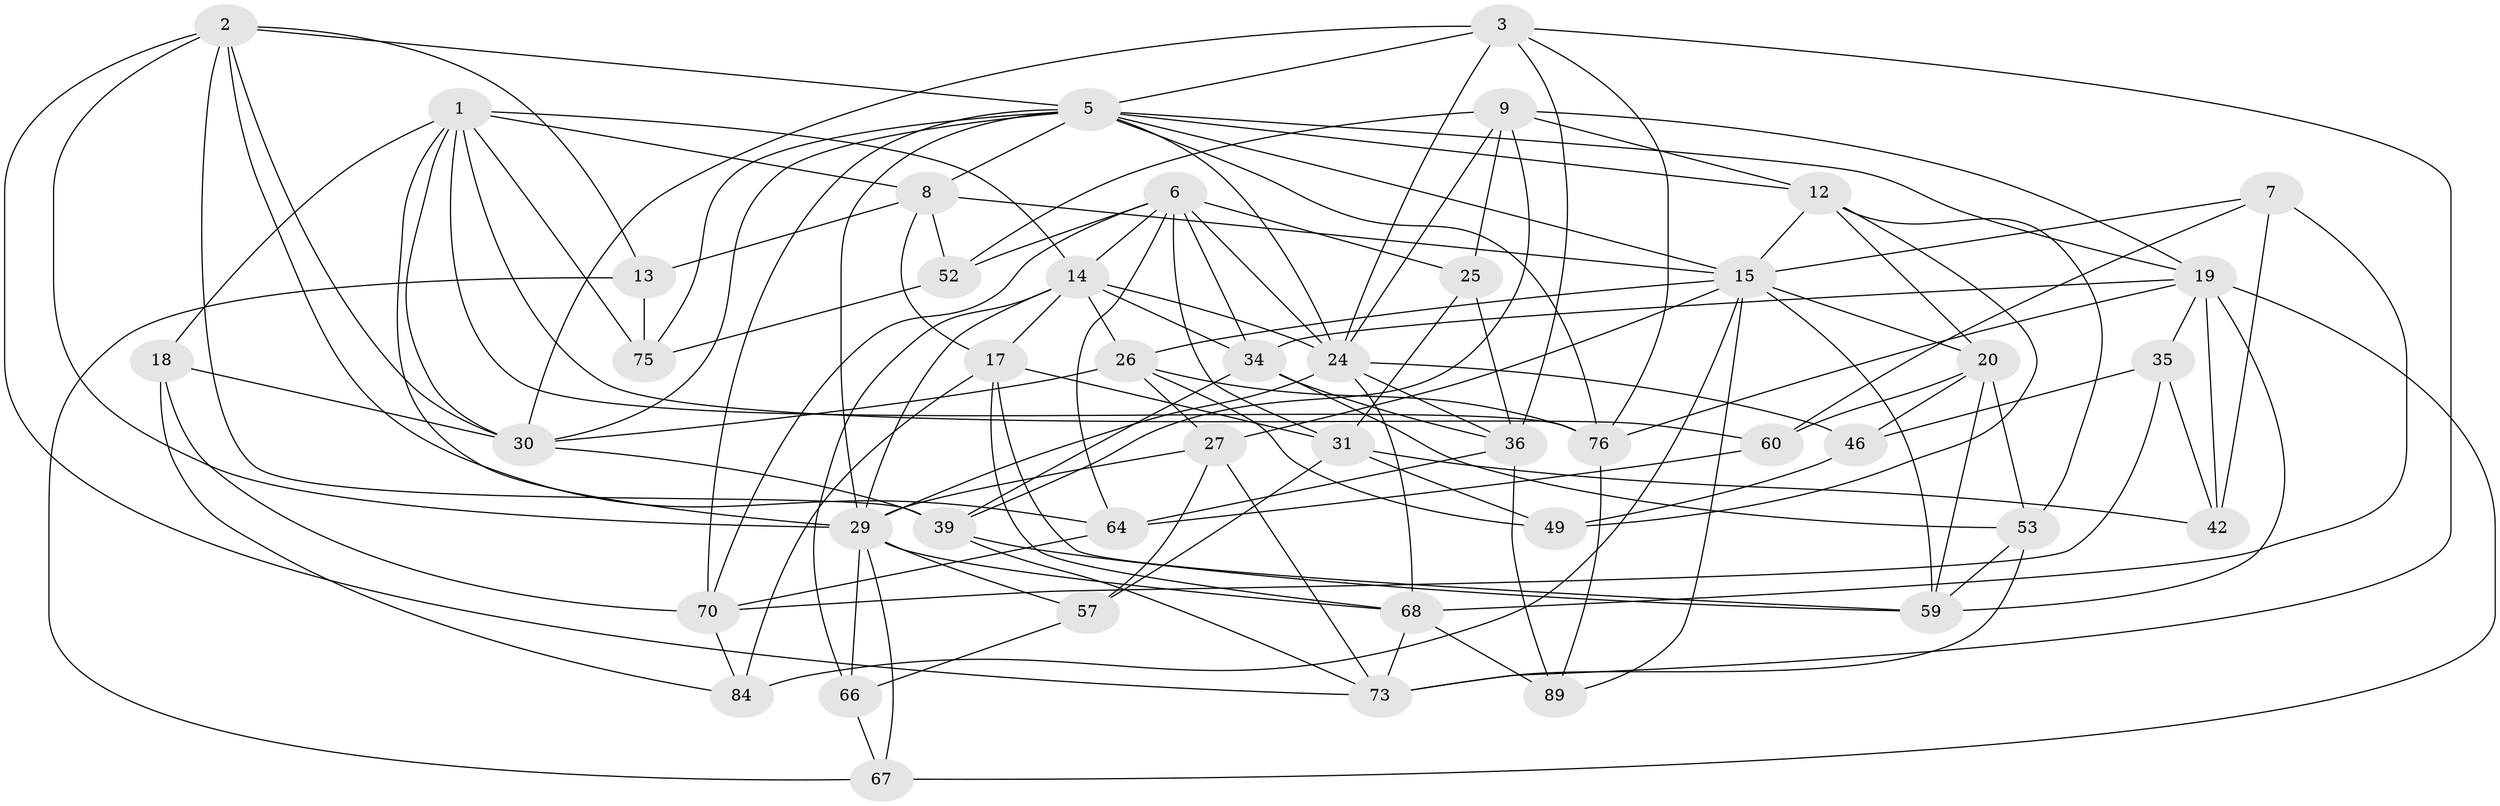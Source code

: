 // original degree distribution, {4: 1.0}
// Generated by graph-tools (version 1.1) at 2025/16/03/09/25 04:16:17]
// undirected, 45 vertices, 131 edges
graph export_dot {
graph [start="1"]
  node [color=gray90,style=filled];
  1 [super="+79+4"];
  2 [super="+11+81"];
  3 [super="+47"];
  5 [super="+10"];
  6 [super="+91+78"];
  7;
  8 [super="+28"];
  9 [super="+63"];
  12 [super="+48"];
  13;
  14 [super="+62+23"];
  15 [super="+61+22+16"];
  17 [super="+54"];
  18;
  19 [super="+71+43"];
  20 [super="+21"];
  24 [super="+33+40"];
  25;
  26 [super="+38"];
  27 [super="+74"];
  29 [super="+50+44"];
  30 [super="+69"];
  31 [super="+45"];
  34 [super="+56"];
  35;
  36 [super="+37"];
  39 [super="+58"];
  42;
  46;
  49;
  52;
  53 [super="+86"];
  57;
  59 [super="+80"];
  60;
  64 [super="+85"];
  66;
  67;
  68 [super="+87"];
  70 [super="+77"];
  73 [super="+83+88"];
  75;
  76 [super="+90"];
  84;
  89;
  1 -- 76;
  1 -- 60;
  1 -- 8;
  1 -- 75;
  1 -- 18;
  1 -- 29;
  1 -- 14;
  1 -- 30;
  2 -- 73;
  2 -- 13;
  2 -- 39;
  2 -- 64 [weight=2];
  2 -- 30;
  2 -- 29;
  2 -- 5;
  3 -- 76;
  3 -- 30;
  3 -- 36;
  3 -- 73;
  3 -- 24;
  3 -- 5;
  5 -- 30 [weight=2];
  5 -- 70;
  5 -- 8;
  5 -- 75;
  5 -- 12;
  5 -- 15;
  5 -- 19;
  5 -- 24 [weight=2];
  5 -- 76;
  5 -- 29;
  6 -- 64;
  6 -- 14;
  6 -- 70;
  6 -- 34;
  6 -- 24;
  6 -- 25;
  6 -- 52;
  6 -- 31;
  7 -- 42;
  7 -- 60;
  7 -- 68;
  7 -- 15;
  8 -- 13;
  8 -- 17;
  8 -- 52;
  8 -- 15;
  9 -- 19;
  9 -- 52;
  9 -- 39;
  9 -- 24;
  9 -- 12;
  9 -- 25;
  12 -- 53;
  12 -- 49;
  12 -- 15;
  12 -- 20;
  13 -- 75;
  13 -- 67;
  14 -- 17;
  14 -- 26;
  14 -- 34;
  14 -- 24;
  14 -- 66;
  14 -- 29;
  15 -- 89;
  15 -- 27;
  15 -- 26;
  15 -- 59;
  15 -- 84;
  15 -- 20;
  17 -- 68;
  17 -- 59;
  17 -- 84;
  17 -- 31;
  18 -- 84;
  18 -- 70;
  18 -- 30;
  19 -- 35;
  19 -- 42;
  19 -- 67;
  19 -- 59;
  19 -- 34;
  19 -- 76;
  20 -- 53;
  20 -- 60;
  20 -- 59;
  20 -- 46;
  24 -- 36;
  24 -- 46;
  24 -- 68;
  24 -- 29;
  25 -- 36;
  25 -- 31;
  26 -- 49;
  26 -- 27;
  26 -- 30;
  26 -- 76;
  27 -- 57;
  27 -- 73 [weight=2];
  27 -- 29;
  29 -- 66;
  29 -- 57;
  29 -- 68;
  29 -- 67;
  30 -- 39;
  31 -- 57;
  31 -- 42;
  31 -- 49;
  34 -- 36;
  34 -- 39;
  34 -- 53;
  35 -- 42;
  35 -- 46;
  35 -- 70;
  36 -- 64;
  36 -- 89;
  39 -- 59;
  39 -- 73;
  46 -- 49;
  52 -- 75;
  53 -- 59;
  53 -- 73 [weight=2];
  57 -- 66;
  60 -- 64;
  64 -- 70;
  66 -- 67;
  68 -- 89;
  68 -- 73;
  70 -- 84;
  76 -- 89;
}
